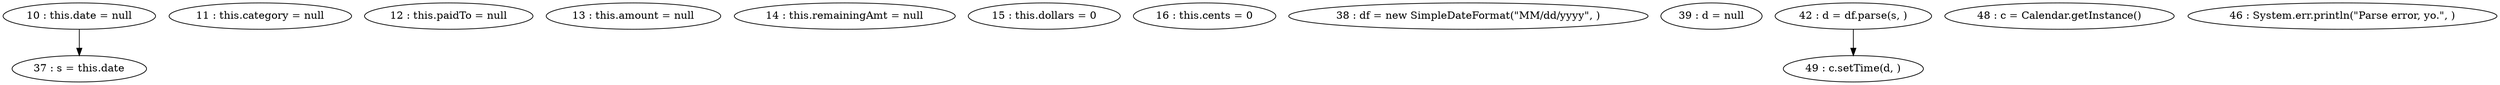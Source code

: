 digraph G {
"10 : this.date = null"
"10 : this.date = null" -> "37 : s = this.date"
"11 : this.category = null"
"12 : this.paidTo = null"
"13 : this.amount = null"
"14 : this.remainingAmt = null"
"15 : this.dollars = 0"
"16 : this.cents = 0"
"37 : s = this.date"
"38 : df = new SimpleDateFormat(\"MM/dd/yyyy\", )"
"39 : d = null"
"42 : d = df.parse(s, )"
"42 : d = df.parse(s, )" -> "49 : c.setTime(d, )"
"48 : c = Calendar.getInstance()"
"49 : c.setTime(d, )"
"46 : System.err.println(\"Parse error, yo.\", )"
}